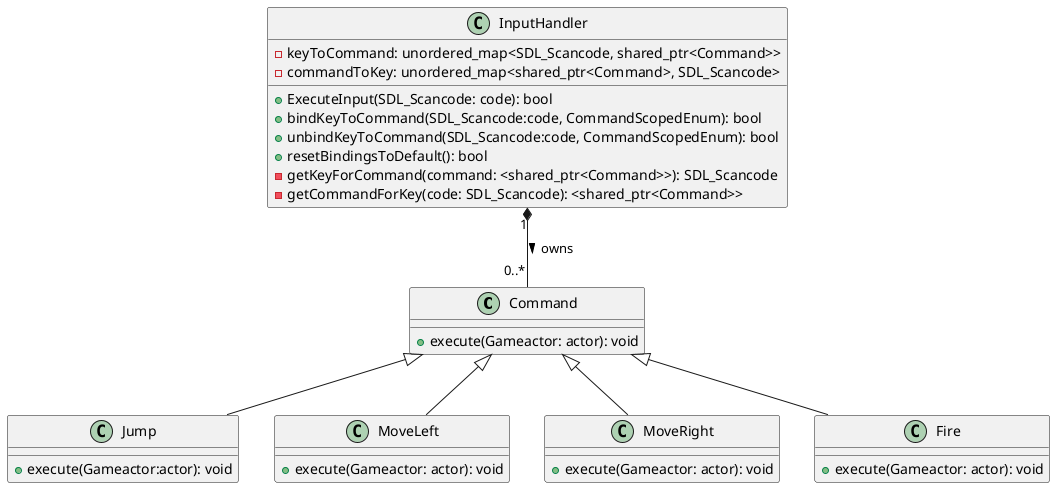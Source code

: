 @startuml inputSystem

class Command{
  +execute(Gameactor: actor): void
}

class Jump{
  +execute(Gameactor:actor): void
}

class MoveLeft{
  +execute(Gameactor: actor): void
} 

class MoveRight{
  +execute(Gameactor: actor): void
}

class Fire{
  +execute(Gameactor: actor): void
}

/'
  InputHandler responsibilities:
  associating command with sdl scan code
  associating sdl scan code with commands
  need to bind and unbind sdl scan codes to commands
'/
class InputHandler{
  -keyToCommand: unordered_map<SDL_Scancode, shared_ptr<Command>>
  -commandToKey: unordered_map<shared_ptr<Command>, SDL_Scancode>
  +ExecuteInput(SDL_Scancode: code): bool
  +bindKeyToCommand(SDL_Scancode:code, CommandScopedEnum): bool
  +unbindKeyToCommand(SDL_Scancode:code, CommandScopedEnum): bool
  +resetBindingsToDefault(): bool
  -getKeyForCommand(command: <shared_ptr<Command>>): SDL_Scancode
  -getCommandForKey(code: SDL_Scancode): <shared_ptr<Command>>

}



Command <|-- Jump
Command <|-- MoveLeft
Command <|-- MoveRight
Command <|-- Fire

InputHandler "1" *-- "0..*" Command : owns >
@enduml